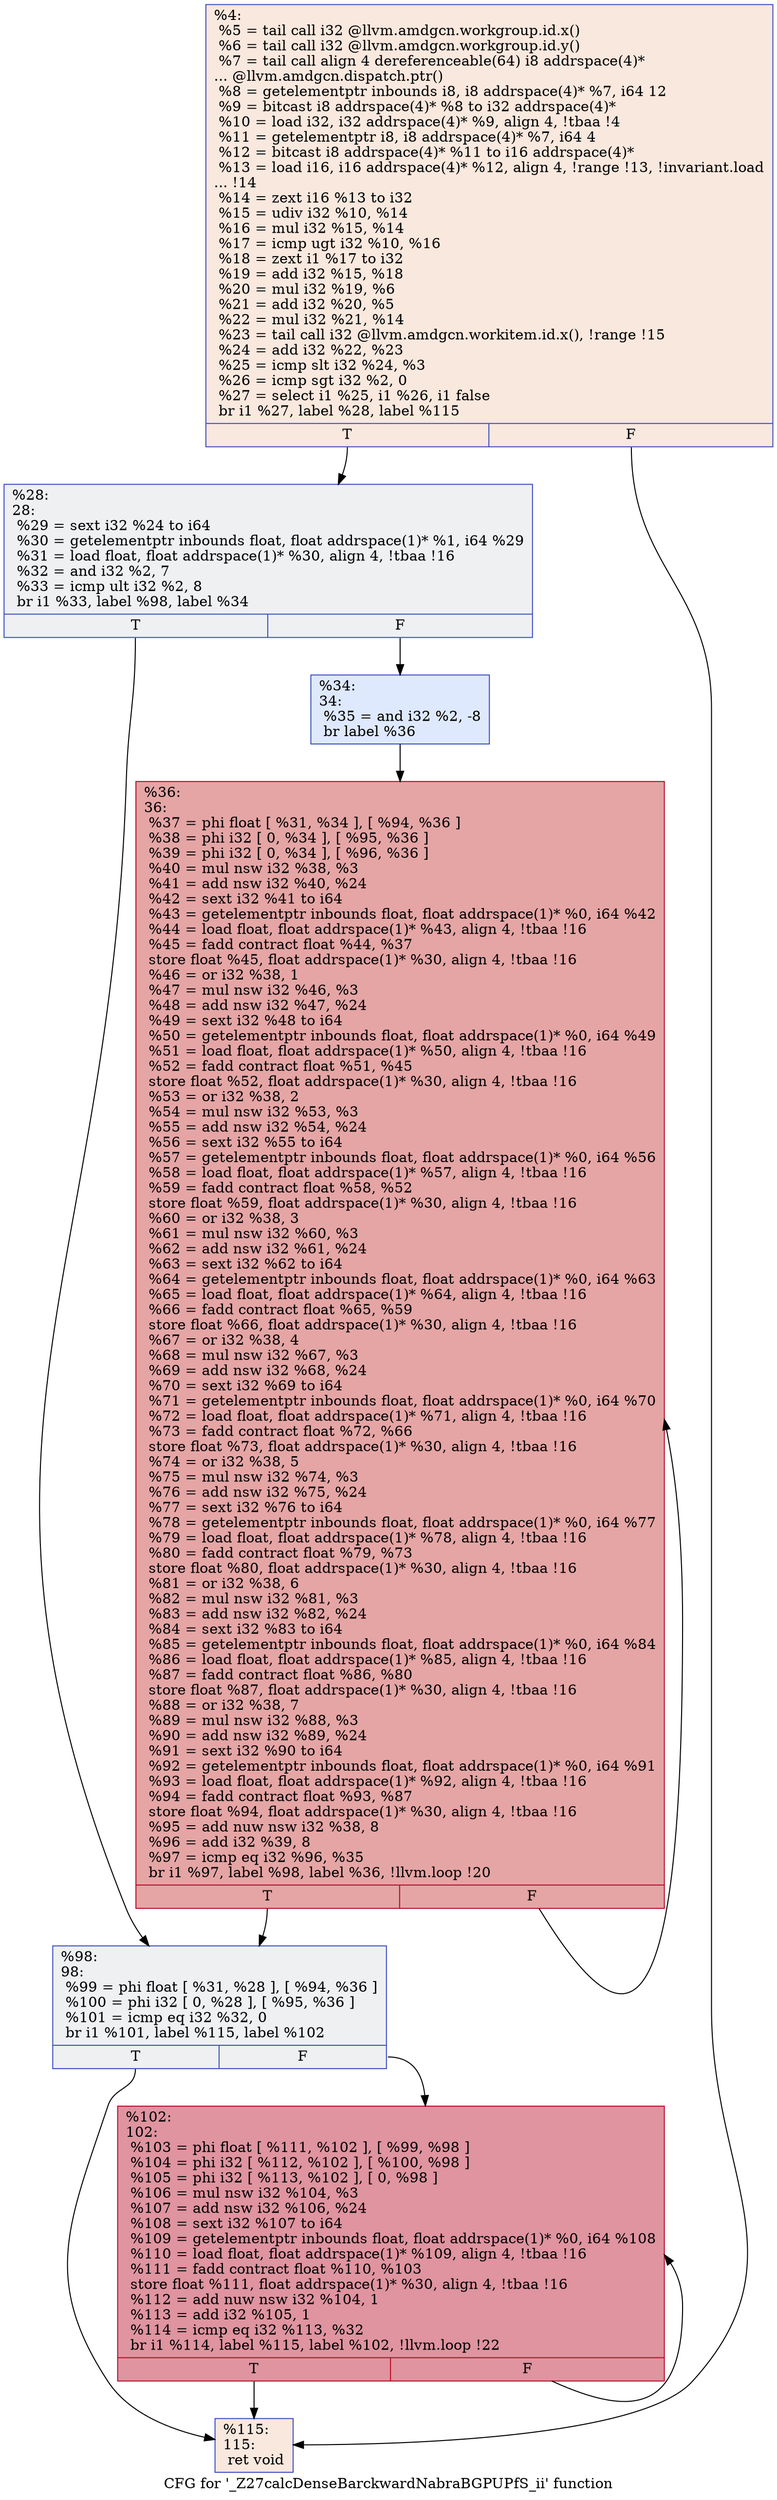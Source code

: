 digraph "CFG for '_Z27calcDenseBarckwardNabraBGPUPfS_ii' function" {
	label="CFG for '_Z27calcDenseBarckwardNabraBGPUPfS_ii' function";

	Node0x4c1e440 [shape=record,color="#3d50c3ff", style=filled, fillcolor="#f2cab570",label="{%4:\l  %5 = tail call i32 @llvm.amdgcn.workgroup.id.x()\l  %6 = tail call i32 @llvm.amdgcn.workgroup.id.y()\l  %7 = tail call align 4 dereferenceable(64) i8 addrspace(4)*\l... @llvm.amdgcn.dispatch.ptr()\l  %8 = getelementptr inbounds i8, i8 addrspace(4)* %7, i64 12\l  %9 = bitcast i8 addrspace(4)* %8 to i32 addrspace(4)*\l  %10 = load i32, i32 addrspace(4)* %9, align 4, !tbaa !4\l  %11 = getelementptr i8, i8 addrspace(4)* %7, i64 4\l  %12 = bitcast i8 addrspace(4)* %11 to i16 addrspace(4)*\l  %13 = load i16, i16 addrspace(4)* %12, align 4, !range !13, !invariant.load\l... !14\l  %14 = zext i16 %13 to i32\l  %15 = udiv i32 %10, %14\l  %16 = mul i32 %15, %14\l  %17 = icmp ugt i32 %10, %16\l  %18 = zext i1 %17 to i32\l  %19 = add i32 %15, %18\l  %20 = mul i32 %19, %6\l  %21 = add i32 %20, %5\l  %22 = mul i32 %21, %14\l  %23 = tail call i32 @llvm.amdgcn.workitem.id.x(), !range !15\l  %24 = add i32 %22, %23\l  %25 = icmp slt i32 %24, %3\l  %26 = icmp sgt i32 %2, 0\l  %27 = select i1 %25, i1 %26, i1 false\l  br i1 %27, label %28, label %115\l|{<s0>T|<s1>F}}"];
	Node0x4c1e440:s0 -> Node0x4c20e70;
	Node0x4c1e440:s1 -> Node0x4c20f00;
	Node0x4c20e70 [shape=record,color="#3d50c3ff", style=filled, fillcolor="#d9dce170",label="{%28:\l28:                                               \l  %29 = sext i32 %24 to i64\l  %30 = getelementptr inbounds float, float addrspace(1)* %1, i64 %29\l  %31 = load float, float addrspace(1)* %30, align 4, !tbaa !16\l  %32 = and i32 %2, 7\l  %33 = icmp ult i32 %2, 8\l  br i1 %33, label %98, label %34\l|{<s0>T|<s1>F}}"];
	Node0x4c20e70:s0 -> Node0x4c205c0;
	Node0x4c20e70:s1 -> Node0x4c215d0;
	Node0x4c215d0 [shape=record,color="#3d50c3ff", style=filled, fillcolor="#b5cdfa70",label="{%34:\l34:                                               \l  %35 = and i32 %2, -8\l  br label %36\l}"];
	Node0x4c215d0 -> Node0x4c217d0;
	Node0x4c217d0 [shape=record,color="#b70d28ff", style=filled, fillcolor="#c5333470",label="{%36:\l36:                                               \l  %37 = phi float [ %31, %34 ], [ %94, %36 ]\l  %38 = phi i32 [ 0, %34 ], [ %95, %36 ]\l  %39 = phi i32 [ 0, %34 ], [ %96, %36 ]\l  %40 = mul nsw i32 %38, %3\l  %41 = add nsw i32 %40, %24\l  %42 = sext i32 %41 to i64\l  %43 = getelementptr inbounds float, float addrspace(1)* %0, i64 %42\l  %44 = load float, float addrspace(1)* %43, align 4, !tbaa !16\l  %45 = fadd contract float %44, %37\l  store float %45, float addrspace(1)* %30, align 4, !tbaa !16\l  %46 = or i32 %38, 1\l  %47 = mul nsw i32 %46, %3\l  %48 = add nsw i32 %47, %24\l  %49 = sext i32 %48 to i64\l  %50 = getelementptr inbounds float, float addrspace(1)* %0, i64 %49\l  %51 = load float, float addrspace(1)* %50, align 4, !tbaa !16\l  %52 = fadd contract float %51, %45\l  store float %52, float addrspace(1)* %30, align 4, !tbaa !16\l  %53 = or i32 %38, 2\l  %54 = mul nsw i32 %53, %3\l  %55 = add nsw i32 %54, %24\l  %56 = sext i32 %55 to i64\l  %57 = getelementptr inbounds float, float addrspace(1)* %0, i64 %56\l  %58 = load float, float addrspace(1)* %57, align 4, !tbaa !16\l  %59 = fadd contract float %58, %52\l  store float %59, float addrspace(1)* %30, align 4, !tbaa !16\l  %60 = or i32 %38, 3\l  %61 = mul nsw i32 %60, %3\l  %62 = add nsw i32 %61, %24\l  %63 = sext i32 %62 to i64\l  %64 = getelementptr inbounds float, float addrspace(1)* %0, i64 %63\l  %65 = load float, float addrspace(1)* %64, align 4, !tbaa !16\l  %66 = fadd contract float %65, %59\l  store float %66, float addrspace(1)* %30, align 4, !tbaa !16\l  %67 = or i32 %38, 4\l  %68 = mul nsw i32 %67, %3\l  %69 = add nsw i32 %68, %24\l  %70 = sext i32 %69 to i64\l  %71 = getelementptr inbounds float, float addrspace(1)* %0, i64 %70\l  %72 = load float, float addrspace(1)* %71, align 4, !tbaa !16\l  %73 = fadd contract float %72, %66\l  store float %73, float addrspace(1)* %30, align 4, !tbaa !16\l  %74 = or i32 %38, 5\l  %75 = mul nsw i32 %74, %3\l  %76 = add nsw i32 %75, %24\l  %77 = sext i32 %76 to i64\l  %78 = getelementptr inbounds float, float addrspace(1)* %0, i64 %77\l  %79 = load float, float addrspace(1)* %78, align 4, !tbaa !16\l  %80 = fadd contract float %79, %73\l  store float %80, float addrspace(1)* %30, align 4, !tbaa !16\l  %81 = or i32 %38, 6\l  %82 = mul nsw i32 %81, %3\l  %83 = add nsw i32 %82, %24\l  %84 = sext i32 %83 to i64\l  %85 = getelementptr inbounds float, float addrspace(1)* %0, i64 %84\l  %86 = load float, float addrspace(1)* %85, align 4, !tbaa !16\l  %87 = fadd contract float %86, %80\l  store float %87, float addrspace(1)* %30, align 4, !tbaa !16\l  %88 = or i32 %38, 7\l  %89 = mul nsw i32 %88, %3\l  %90 = add nsw i32 %89, %24\l  %91 = sext i32 %90 to i64\l  %92 = getelementptr inbounds float, float addrspace(1)* %0, i64 %91\l  %93 = load float, float addrspace(1)* %92, align 4, !tbaa !16\l  %94 = fadd contract float %93, %87\l  store float %94, float addrspace(1)* %30, align 4, !tbaa !16\l  %95 = add nuw nsw i32 %38, 8\l  %96 = add i32 %39, 8\l  %97 = icmp eq i32 %96, %35\l  br i1 %97, label %98, label %36, !llvm.loop !20\l|{<s0>T|<s1>F}}"];
	Node0x4c217d0:s0 -> Node0x4c205c0;
	Node0x4c217d0:s1 -> Node0x4c217d0;
	Node0x4c205c0 [shape=record,color="#3d50c3ff", style=filled, fillcolor="#d9dce170",label="{%98:\l98:                                               \l  %99 = phi float [ %31, %28 ], [ %94, %36 ]\l  %100 = phi i32 [ 0, %28 ], [ %95, %36 ]\l  %101 = icmp eq i32 %32, 0\l  br i1 %101, label %115, label %102\l|{<s0>T|<s1>F}}"];
	Node0x4c205c0:s0 -> Node0x4c20f00;
	Node0x4c205c0:s1 -> Node0x4c24bf0;
	Node0x4c24bf0 [shape=record,color="#b70d28ff", style=filled, fillcolor="#b70d2870",label="{%102:\l102:                                              \l  %103 = phi float [ %111, %102 ], [ %99, %98 ]\l  %104 = phi i32 [ %112, %102 ], [ %100, %98 ]\l  %105 = phi i32 [ %113, %102 ], [ 0, %98 ]\l  %106 = mul nsw i32 %104, %3\l  %107 = add nsw i32 %106, %24\l  %108 = sext i32 %107 to i64\l  %109 = getelementptr inbounds float, float addrspace(1)* %0, i64 %108\l  %110 = load float, float addrspace(1)* %109, align 4, !tbaa !16\l  %111 = fadd contract float %110, %103\l  store float %111, float addrspace(1)* %30, align 4, !tbaa !16\l  %112 = add nuw nsw i32 %104, 1\l  %113 = add i32 %105, 1\l  %114 = icmp eq i32 %113, %32\l  br i1 %114, label %115, label %102, !llvm.loop !22\l|{<s0>T|<s1>F}}"];
	Node0x4c24bf0:s0 -> Node0x4c20f00;
	Node0x4c24bf0:s1 -> Node0x4c24bf0;
	Node0x4c20f00 [shape=record,color="#3d50c3ff", style=filled, fillcolor="#f2cab570",label="{%115:\l115:                                              \l  ret void\l}"];
}

